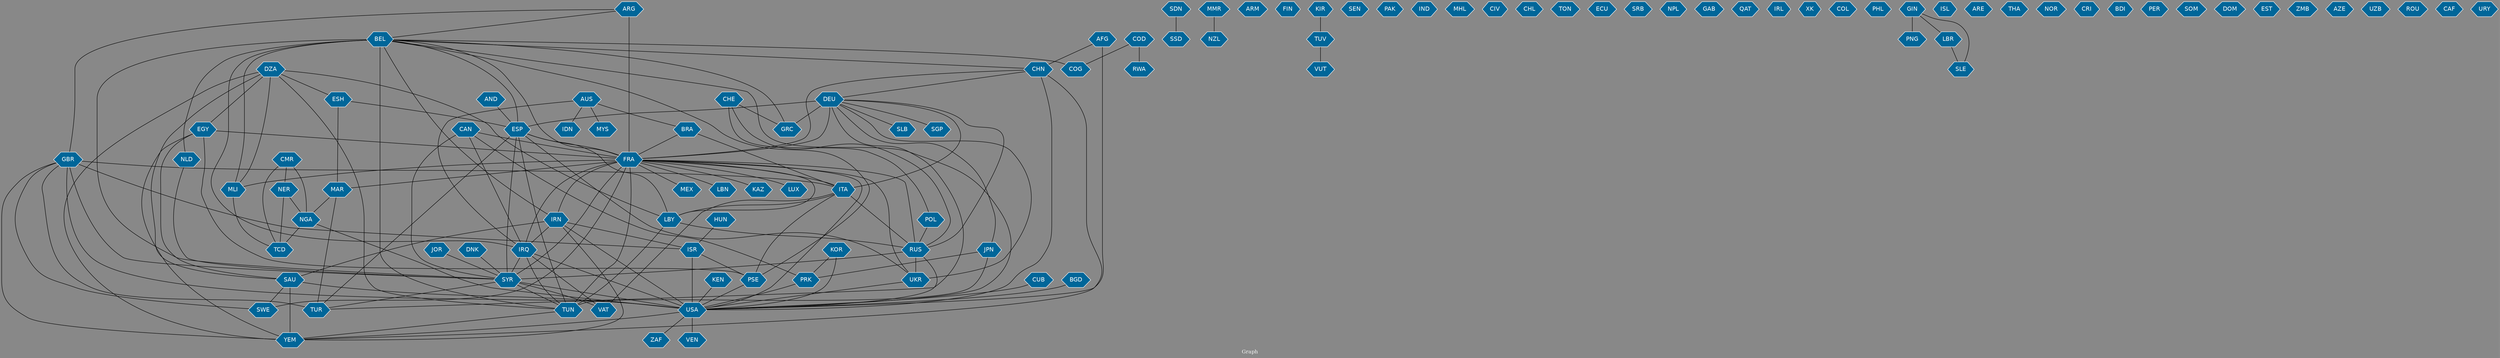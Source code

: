 // Countries together in item graph
graph {
	graph [bgcolor="#888888" fontcolor=white fontsize=12 label="Graph" outputorder=edgesfirst overlap=prism]
	node [color=white fillcolor="#006699" fontcolor=white fontname=Helvetica shape=hexagon style=filled]
	edge [arrowhead=open color=black fontcolor=white fontname=Courier fontsize=12]
		UKR [label=UKR]
		PSE [label=PSE]
		USA [label=USA]
		FRA [label=FRA]
		BEL [label=BEL]
		DEU [label=DEU]
		NGA [label=NGA]
		SAU [label=SAU]
		SYR [label=SYR]
		GRC [label=GRC]
		EGY [label=EGY]
		YEM [label=YEM]
		AFG [label=AFG]
		BRA [label=BRA]
		LBY [label=LBY]
		TUN [label=TUN]
		ITA [label=ITA]
		IRN [label=IRN]
		MYS [label=MYS]
		GBR [label=GBR]
		RUS [label=RUS]
		MAR [label=MAR]
		MLI [label=MLI]
		SSD [label=SSD]
		SDN [label=SDN]
		ARG [label=ARG]
		IRQ [label=IRQ]
		CHE [label=CHE]
		ISR [label=ISR]
		TUR [label=TUR]
		CUB [label=CUB]
		TCD [label=TCD]
		MMR [label=MMR]
		ARM [label=ARM]
		FIN [label=FIN]
		VUT [label=VUT]
		SEN [label=SEN]
		IDN [label=IDN]
		CAN [label=CAN]
		VEN [label=VEN]
		ESP [label=ESP]
		SWE [label=SWE]
		VAT [label=VAT]
		PAK [label=PAK]
		IND [label=IND]
		MHL [label=MHL]
		BGD [label=BGD]
		DZA [label=DZA]
		CIV [label=CIV]
		CHL [label=CHL]
		TON [label=TON]
		POL [label=POL]
		ECU [label=ECU]
		AUS [label=AUS]
		SRB [label=SRB]
		KOR [label=KOR]
		NPL [label=NPL]
		MEX [label=MEX]
		GAB [label=GAB]
		JPN [label=JPN]
		QAT [label=QAT]
		CHN [label=CHN]
		COG [label=COG]
		NLD [label=NLD]
		IRL [label=IRL]
		LBN [label=LBN]
		XK [label=XK]
		ESH [label=ESH]
		JOR [label=JOR]
		SLB [label=SLB]
		COL [label=COL]
		PHL [label=PHL]
		COD [label=COD]
		PRK [label=PRK]
		GIN [label=GIN]
		PNG [label=PNG]
		NER [label=NER]
		LBR [label=LBR]
		ISL [label=ISL]
		RWA [label=RWA]
		CMR [label=CMR]
		KIR [label=KIR]
		TUV [label=TUV]
		DNK [label=DNK]
		ZAF [label=ZAF]
		SGP [label=SGP]
		ARE [label=ARE]
		THA [label=THA]
		NOR [label=NOR]
		KAZ [label=KAZ]
		CRI [label=CRI]
		KEN [label=KEN]
		NZL [label=NZL]
		BDI [label=BDI]
		AND [label=AND]
		PER [label=PER]
		SOM [label=SOM]
		SLE [label=SLE]
		DOM [label=DOM]
		EST [label=EST]
		HUN [label=HUN]
		LUX [label=LUX]
		ZMB [label=ZMB]
		AZE [label=AZE]
		UZB [label=UZB]
		ROU [label=ROU]
		CAF [label=CAF]
		URY [label=URY]
			LBY -- RUS [weight=1]
			CMR -- NER [weight=1]
			ESP -- UKR [weight=1]
			SYR -- TUR [weight=1]
			IRN -- USA [weight=24]
			SYR -- VAT [weight=1]
			CHE -- RUS [weight=2]
			FRA -- IRN [weight=5]
			GIN -- PNG [weight=3]
			JPN -- TUN [weight=1]
			GBR -- YEM [weight=1]
			CMR -- TCD [weight=1]
			SAU -- SWE [weight=4]
			LBY -- TUN [weight=4]
			ITA -- RUS [weight=1]
			AND -- ESP [weight=1]
			FRA -- MAR [weight=2]
			SDN -- SSD [weight=4]
			BEL -- COG [weight=1]
			ESH -- MAR [weight=1]
			EGY -- SAU [weight=1]
			AFG -- USA [weight=4]
			CHN -- DEU [weight=1]
			BEL -- GRC [weight=1]
			IRN -- ISR [weight=18]
			BEL -- FRA [weight=8]
			FRA -- KAZ [weight=1]
			DEU -- SLB [weight=1]
			CAN -- SYR [weight=3]
			BEL -- PSE [weight=1]
			JOR -- SYR [weight=1]
			USA -- YEM [weight=2]
			BGD -- USA [weight=1]
			MAR -- TUR [weight=1]
			FRA -- MLI [weight=12]
			TUN -- YEM [weight=1]
			PRK -- USA [weight=4]
			DEU -- ESP [weight=4]
			EGY -- FRA [weight=1]
			KOR -- PRK [weight=5]
			BEL -- USA [weight=2]
			BEL -- MLI [weight=18]
			DEU -- RUS [weight=7]
			KOR -- USA [weight=11]
			CHN -- USA [weight=2]
			ESP -- TUR [weight=1]
			SAU -- YEM [weight=19]
			EGY -- PSE [weight=2]
			EGY -- YEM [weight=2]
			RUS -- SYR [weight=1]
			FRA -- LBY [weight=2]
			DEU -- ITA [weight=1]
			MMR -- NZL [weight=1]
			MLI -- TCD [weight=1]
			GBR -- ISR [weight=1]
			AUS -- IRQ [weight=1]
			DZA -- SAU [weight=1]
			MAR -- NGA [weight=1]
			JPN -- PRK [weight=1]
			GIN -- SLE [weight=1]
			ARG -- FRA [weight=27]
			UKR -- USA [weight=3]
			PSE -- USA [weight=6]
			IRQ -- SYR [weight=4]
			ESP -- SYR [weight=1]
			CHN -- FRA [weight=1]
			ISR -- USA [weight=31]
			DEU -- GRC [weight=9]
			BEL -- CHN [weight=1]
			FRA -- MEX [weight=1]
			GIN -- LBR [weight=1]
			IRN -- YEM [weight=6]
			DZA -- MLI [weight=3]
			KEN -- USA [weight=1]
			GBR -- SYR [weight=3]
			CMR -- NGA [weight=1]
			CHE -- GRC [weight=1]
			FRA -- USA [weight=7]
			DEU -- FRA [weight=16]
			USA -- ZAF [weight=2]
			ISR -- PSE [weight=20]
			CUB -- USA [weight=5]
			IRN -- IRQ [weight=3]
			ARG -- BEL [weight=2]
			ESP -- FRA [weight=8]
			CAN -- PRK [weight=2]
			GBR -- SWE [weight=1]
			BRA -- ITA [weight=6]
			NGA -- USA [weight=2]
			DZA -- ESH [weight=1]
			COD -- RWA [weight=1]
			NLD -- SYR [weight=3]
			ESP -- TUN [weight=1]
			DZA -- LBY [weight=2]
			FRA -- SYR [weight=10]
			TUV -- VUT [weight=1]
			FRA -- LUX [weight=1]
			CAN -- FRA [weight=1]
			DNK -- SYR [weight=1]
			DEU -- JPN [weight=1]
			RUS -- UKR [weight=32]
			FRA -- SWE [weight=1]
			FRA -- RUS [weight=7]
			BEL -- TUN [weight=20]
			IRN -- SAU [weight=4]
			DZA -- TUN [weight=2]
			POL -- RUS [weight=3]
			FRA -- LBN [weight=3]
			NGA -- TCD [weight=3]
			GBR -- USA [weight=1]
			BEL -- IRN [weight=1]
			SYR -- TUN [weight=1]
			AUS -- BRA [weight=1]
			ITA -- PSE [weight=1]
			DZA -- YEM [weight=1]
			SYR -- USA [weight=9]
			DEU -- UKR [weight=6]
			BRA -- FRA [weight=1]
			ITA -- LBY [weight=2]
			AFG -- CHN [weight=1]
			DEU -- SGP [weight=1]
			IRQ -- USA [weight=8]
			NER -- NGA [weight=3]
			FRA -- IRQ [weight=2]
			AUS -- IDN [weight=1]
			ESP -- LBY [weight=1]
			IRQ -- TUN [weight=2]
			ARG -- GBR [weight=1]
			GBR -- TUR [weight=3]
			BEL -- SYR [weight=5]
			DEU -- TUR [weight=1]
			BEL -- IRQ [weight=4]
			KIR -- TUV [weight=1]
			CHE -- POL [weight=1]
			ITA -- VAT [weight=2]
			RUS -- USA [weight=4]
			USA -- VEN [weight=10]
			FRA -- ITA [weight=4]
			GBR -- ITA [weight=1]
			HUN -- ISR [weight=1]
			LBR -- SLE [weight=1]
			BEL -- ESP [weight=2]
			ESH -- ESP [weight=1]
			CAN -- IRQ [weight=4]
			COD -- COG [weight=1]
			CHN -- YEM [weight=2]
			BEL -- NLD [weight=3]
			DZA -- EGY [weight=1]
			FRA -- UKR [weight=6]
			FRA -- TUN [weight=31]
			IRQ -- VAT [weight=1]
			NER -- TCD [weight=3]
			AUS -- MYS [weight=2]
			SAU -- USA [weight=3]
}